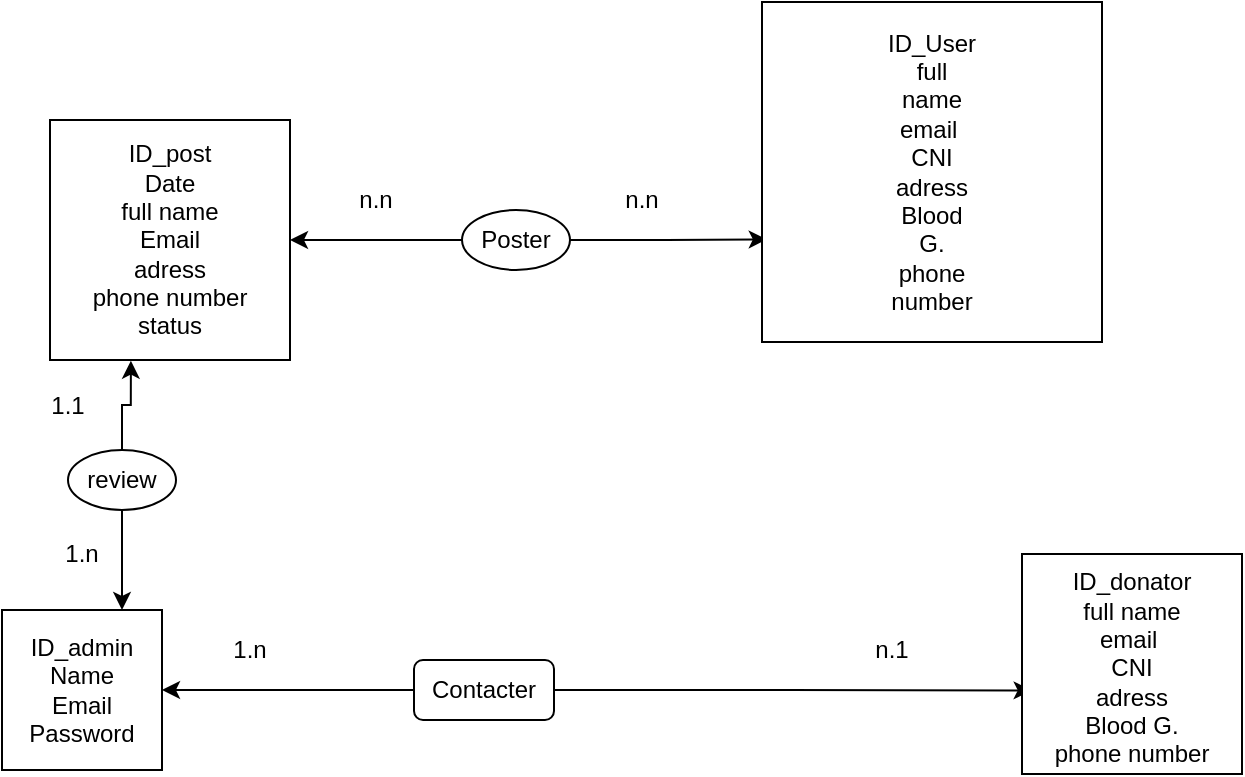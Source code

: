 <mxfile version="12.2.4" pages="1"><diagram id="N2m2I6a8Cq0E3Yf_J9qV" name="Page-1"><mxGraphModel dx="976" dy="1718" grid="1" gridSize="10" guides="1" tooltips="1" connect="1" arrows="1" fold="1" page="1" pageScale="1" pageWidth="827" pageHeight="1169" math="0" shadow="0"><root><mxCell id="0"/><mxCell id="1" parent="0"/><mxCell id="78" style="edgeStyle=orthogonalEdgeStyle;rounded=0;orthogonalLoop=1;jettySize=auto;html=1;exitX=0;exitY=0.5;exitDx=0;exitDy=0;entryX=1;entryY=0.5;entryDx=0;entryDy=0;" edge="1" parent="1" source="17" target="67"><mxGeometry relative="1" as="geometry"/></mxCell><mxCell id="79" style="edgeStyle=orthogonalEdgeStyle;rounded=0;orthogonalLoop=1;jettySize=auto;html=1;exitX=1;exitY=0.5;exitDx=0;exitDy=0;entryX=0.014;entryY=0.698;entryDx=0;entryDy=0;entryPerimeter=0;" edge="1" parent="1" source="17" target="70"><mxGeometry relative="1" as="geometry"/></mxCell><mxCell id="17" value="Poster" style="ellipse;whiteSpace=wrap;html=1;" parent="1" vertex="1"><mxGeometry x="330" y="40" width="54" height="30" as="geometry"/></mxCell><mxCell id="81" style="edgeStyle=orthogonalEdgeStyle;rounded=0;orthogonalLoop=1;jettySize=auto;html=1;exitX=0;exitY=0.5;exitDx=0;exitDy=0;entryX=1;entryY=0.5;entryDx=0;entryDy=0;" edge="1" parent="1" source="23" target="62"><mxGeometry relative="1" as="geometry"/></mxCell><mxCell id="82" style="edgeStyle=orthogonalEdgeStyle;rounded=0;orthogonalLoop=1;jettySize=auto;html=1;exitX=1;exitY=0.5;exitDx=0;exitDy=0;entryX=0.044;entryY=0.62;entryDx=0;entryDy=0;entryPerimeter=0;" edge="1" parent="1" source="23" target="65"><mxGeometry relative="1" as="geometry"/></mxCell><mxCell id="23" value="Contacter" style="rounded=1;whiteSpace=wrap;html=1;" parent="1" vertex="1"><mxGeometry x="306" y="265" width="70" height="30" as="geometry"/></mxCell><mxCell id="57" value="n.n" style="text;html=1;strokeColor=none;fillColor=none;align=center;verticalAlign=middle;whiteSpace=wrap;rounded=0;" parent="1" vertex="1"><mxGeometry x="400" y="25" width="40" height="20" as="geometry"/></mxCell><mxCell id="62" value="" style="whiteSpace=wrap;html=1;aspect=fixed;" vertex="1" parent="1"><mxGeometry x="100" y="240" width="80" height="80" as="geometry"/></mxCell><mxCell id="63" value="&lt;span style=&quot;white-space: nowrap&quot;&gt;ID_admin&lt;/span&gt;&lt;br style=&quot;white-space: nowrap&quot;&gt;&lt;span style=&quot;white-space: nowrap&quot;&gt;Name&lt;/span&gt;&lt;br style=&quot;white-space: nowrap&quot;&gt;&lt;span style=&quot;white-space: nowrap&quot;&gt;Email&lt;/span&gt;&lt;br style=&quot;white-space: nowrap&quot;&gt;&lt;span style=&quot;white-space: nowrap&quot;&gt;Password&lt;/span&gt;" style="text;html=1;strokeColor=none;fillColor=none;align=center;verticalAlign=middle;whiteSpace=wrap;rounded=0;" vertex="1" parent="1"><mxGeometry x="120" y="270" width="40" height="20" as="geometry"/></mxCell><mxCell id="65" value="" style="whiteSpace=wrap;html=1;aspect=fixed;" vertex="1" parent="1"><mxGeometry x="610" y="212" width="110" height="110" as="geometry"/></mxCell><mxCell id="66" value="&lt;span style=&quot;white-space: nowrap&quot;&gt;ID_donator&lt;/span&gt;&lt;br style=&quot;white-space: nowrap&quot;&gt;&lt;span style=&quot;white-space: nowrap&quot;&gt;full name&lt;/span&gt;&lt;br style=&quot;white-space: nowrap&quot;&gt;&lt;span style=&quot;white-space: nowrap&quot;&gt;email&amp;nbsp;&lt;/span&gt;&lt;br style=&quot;white-space: nowrap&quot;&gt;&lt;span style=&quot;white-space: nowrap&quot;&gt;CNI&lt;/span&gt;&lt;br style=&quot;white-space: nowrap&quot;&gt;&lt;span style=&quot;white-space: nowrap&quot;&gt;adress&lt;/span&gt;&lt;br style=&quot;white-space: nowrap&quot;&gt;&lt;span style=&quot;white-space: nowrap&quot;&gt;Blood G.&lt;/span&gt;&lt;br style=&quot;white-space: nowrap&quot;&gt;&lt;span style=&quot;white-space: nowrap&quot;&gt;phone number&lt;/span&gt;" style="text;html=1;strokeColor=none;fillColor=none;align=center;verticalAlign=middle;whiteSpace=wrap;rounded=0;" vertex="1" parent="1"><mxGeometry x="645" y="261" width="40" height="15" as="geometry"/></mxCell><mxCell id="67" value="" style="whiteSpace=wrap;html=1;aspect=fixed;" vertex="1" parent="1"><mxGeometry x="124" y="-5" width="120" height="120" as="geometry"/></mxCell><mxCell id="68" value="&lt;span style=&quot;white-space: nowrap&quot;&gt;ID_post&lt;/span&gt;&lt;br style=&quot;white-space: nowrap&quot;&gt;&lt;span style=&quot;white-space: nowrap&quot;&gt;Date&lt;/span&gt;&lt;br style=&quot;white-space: nowrap&quot;&gt;&lt;span style=&quot;white-space: nowrap&quot;&gt;full name&lt;/span&gt;&lt;br style=&quot;white-space: nowrap&quot;&gt;&lt;span style=&quot;white-space: nowrap&quot;&gt;Email&lt;/span&gt;&lt;br style=&quot;white-space: nowrap&quot;&gt;&lt;span style=&quot;white-space: nowrap&quot;&gt;adress&lt;/span&gt;&lt;br style=&quot;white-space: nowrap&quot;&gt;&lt;span style=&quot;white-space: nowrap&quot;&gt;phone number&lt;/span&gt;&lt;br style=&quot;white-space: nowrap&quot;&gt;&lt;span style=&quot;white-space: nowrap&quot;&gt;status&lt;/span&gt;" style="text;html=1;strokeColor=none;fillColor=none;align=center;verticalAlign=middle;whiteSpace=wrap;rounded=0;" vertex="1" parent="1"><mxGeometry x="164" y="45" width="40" height="20" as="geometry"/></mxCell><mxCell id="70" value="" style="whiteSpace=wrap;html=1;aspect=fixed;" vertex="1" parent="1"><mxGeometry x="480" y="-64" width="170" height="170" as="geometry"/></mxCell><mxCell id="71" value="ID_User&lt;br&gt;full name&lt;br&gt;email&amp;nbsp;&lt;br&gt;CNI&lt;br&gt;adress&lt;br&gt;Blood G.&lt;br&gt;phone number" style="text;html=1;strokeColor=none;fillColor=none;align=center;verticalAlign=middle;whiteSpace=wrap;rounded=0;" vertex="1" parent="1"><mxGeometry x="545" y="13.5" width="40" height="15" as="geometry"/></mxCell><mxCell id="84" style="edgeStyle=orthogonalEdgeStyle;rounded=0;orthogonalLoop=1;jettySize=auto;html=1;exitX=0.5;exitY=1;exitDx=0;exitDy=0;entryX=0.75;entryY=0;entryDx=0;entryDy=0;" edge="1" parent="1" source="83" target="62"><mxGeometry relative="1" as="geometry"/></mxCell><mxCell id="85" style="edgeStyle=orthogonalEdgeStyle;rounded=0;orthogonalLoop=1;jettySize=auto;html=1;exitX=0.5;exitY=0;exitDx=0;exitDy=0;entryX=0.337;entryY=1.003;entryDx=0;entryDy=0;entryPerimeter=0;" edge="1" parent="1" source="83" target="67"><mxGeometry relative="1" as="geometry"/></mxCell><mxCell id="83" value="review" style="ellipse;whiteSpace=wrap;html=1;" vertex="1" parent="1"><mxGeometry x="133" y="160" width="54" height="30" as="geometry"/></mxCell><mxCell id="86" value="n.n" style="text;html=1;strokeColor=none;fillColor=none;align=center;verticalAlign=middle;whiteSpace=wrap;rounded=0;" vertex="1" parent="1"><mxGeometry x="267" y="25" width="40" height="20" as="geometry"/></mxCell><mxCell id="88" value="n.1" style="text;html=1;strokeColor=none;fillColor=none;align=center;verticalAlign=middle;whiteSpace=wrap;rounded=0;" vertex="1" parent="1"><mxGeometry x="525" y="250" width="40" height="20" as="geometry"/></mxCell><mxCell id="89" value="1.n" style="text;html=1;strokeColor=none;fillColor=none;align=center;verticalAlign=middle;whiteSpace=wrap;rounded=0;" vertex="1" parent="1"><mxGeometry x="204" y="250" width="40" height="20" as="geometry"/></mxCell><mxCell id="90" value="1.n" style="text;html=1;strokeColor=none;fillColor=none;align=center;verticalAlign=middle;whiteSpace=wrap;rounded=0;" vertex="1" parent="1"><mxGeometry x="120" y="202" width="40" height="20" as="geometry"/></mxCell><mxCell id="91" value="1.1" style="text;html=1;strokeColor=none;fillColor=none;align=center;verticalAlign=middle;whiteSpace=wrap;rounded=0;" vertex="1" parent="1"><mxGeometry x="113" y="127.5" width="40" height="20" as="geometry"/></mxCell></root></mxGraphModel></diagram></mxfile>